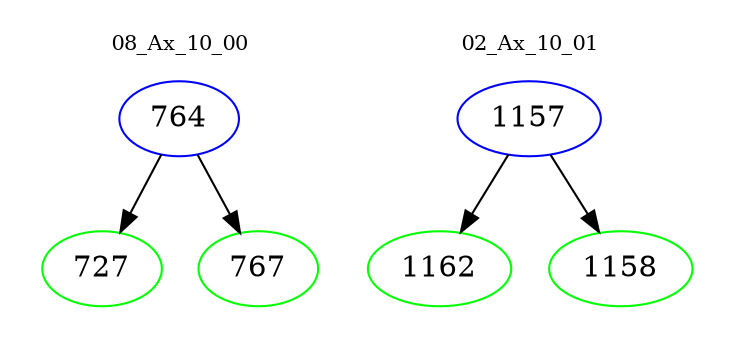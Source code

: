 digraph{
subgraph cluster_0 {
color = white
label = "08_Ax_10_00";
fontsize=10;
T0_764 [label="764", color="blue"]
T0_764 -> T0_727 [color="black"]
T0_727 [label="727", color="green"]
T0_764 -> T0_767 [color="black"]
T0_767 [label="767", color="green"]
}
subgraph cluster_1 {
color = white
label = "02_Ax_10_01";
fontsize=10;
T1_1157 [label="1157", color="blue"]
T1_1157 -> T1_1162 [color="black"]
T1_1162 [label="1162", color="green"]
T1_1157 -> T1_1158 [color="black"]
T1_1158 [label="1158", color="green"]
}
}
